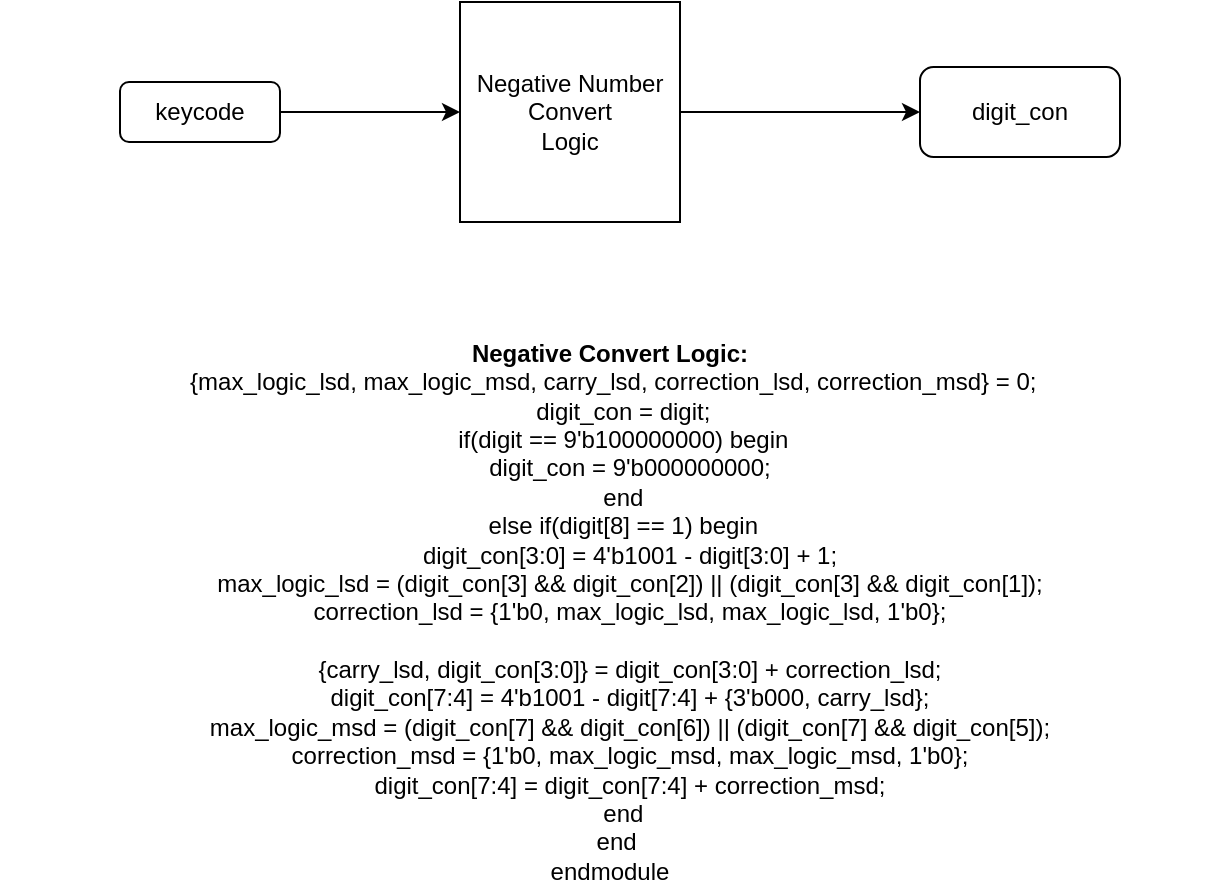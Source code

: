 <mxfile version="21.5.2" type="device">
  <diagram name="Page-1" id="CIpwB-ReqaZDZc7wj30R">
    <mxGraphModel dx="794" dy="461" grid="1" gridSize="10" guides="1" tooltips="1" connect="1" arrows="1" fold="1" page="1" pageScale="1" pageWidth="850" pageHeight="1100" math="0" shadow="0">
      <root>
        <mxCell id="0" />
        <mxCell id="1" parent="0" />
        <mxCell id="xozkaZhmaf2lUuItLCeN-3" style="edgeStyle=orthogonalEdgeStyle;rounded=0;orthogonalLoop=1;jettySize=auto;html=1;exitX=1;exitY=0.5;exitDx=0;exitDy=0;entryX=0;entryY=0.5;entryDx=0;entryDy=0;" parent="1" source="xozkaZhmaf2lUuItLCeN-1" target="xozkaZhmaf2lUuItLCeN-2" edge="1">
          <mxGeometry relative="1" as="geometry" />
        </mxCell>
        <mxCell id="xozkaZhmaf2lUuItLCeN-1" value="keycode" style="rounded=1;whiteSpace=wrap;html=1;" parent="1" vertex="1">
          <mxGeometry x="100" y="200" width="80" height="30" as="geometry" />
        </mxCell>
        <mxCell id="xozkaZhmaf2lUuItLCeN-4" style="edgeStyle=orthogonalEdgeStyle;rounded=0;orthogonalLoop=1;jettySize=auto;html=1;exitX=1;exitY=0.5;exitDx=0;exitDy=0;" parent="1" source="xozkaZhmaf2lUuItLCeN-2" edge="1">
          <mxGeometry relative="1" as="geometry">
            <mxPoint x="500" y="215" as="targetPoint" />
          </mxGeometry>
        </mxCell>
        <mxCell id="xozkaZhmaf2lUuItLCeN-2" value="Negative Number&lt;br&gt;Convert&lt;br&gt;Logic" style="whiteSpace=wrap;html=1;aspect=fixed;" parent="1" vertex="1">
          <mxGeometry x="270" y="160" width="110" height="110" as="geometry" />
        </mxCell>
        <mxCell id="xozkaZhmaf2lUuItLCeN-5" value="digit_con" style="rounded=1;whiteSpace=wrap;html=1;" parent="1" vertex="1">
          <mxGeometry x="500" y="192.5" width="100" height="45" as="geometry" />
        </mxCell>
        <mxCell id="xozkaZhmaf2lUuItLCeN-6" value="&lt;b&gt;Negative Convert Logic:&lt;/b&gt;&lt;br&gt;&amp;nbsp;{max_logic_lsd, max_logic_msd, carry_lsd, correction_lsd, correction_msd} = 0;&lt;br&gt;&amp;nbsp;&amp;nbsp;&amp;nbsp; digit_con = digit;&lt;br&gt;&amp;nbsp;&amp;nbsp;&amp;nbsp; if(digit == 9&#39;b100000000) begin&lt;br&gt;&amp;nbsp;&amp;nbsp;&amp;nbsp;&amp;nbsp;&amp;nbsp; digit_con = 9&#39;b000000000;&lt;br&gt;&amp;nbsp;&amp;nbsp;&amp;nbsp; end&lt;br&gt;&amp;nbsp;&amp;nbsp;&amp;nbsp; else if(digit[8] == 1) begin&lt;br&gt;&amp;nbsp;&amp;nbsp;&amp;nbsp;&amp;nbsp;&amp;nbsp; digit_con[3:0] = 4&#39;b1001 - digit[3:0] + 1;&lt;br&gt;&amp;nbsp;&amp;nbsp;&amp;nbsp;&amp;nbsp;&amp;nbsp; max_logic_lsd = (digit_con[3] &amp;amp;&amp;amp; digit_con[2]) || (digit_con[3] &amp;amp;&amp;amp; digit_con[1]);&lt;br&gt;&amp;nbsp;&amp;nbsp;&amp;nbsp;&amp;nbsp;&amp;nbsp; correction_lsd = {1&#39;b0, max_logic_lsd, max_logic_lsd, 1&#39;b0};&lt;br&gt;&lt;br&gt;&amp;nbsp;&amp;nbsp;&amp;nbsp;&amp;nbsp;&amp;nbsp; {carry_lsd, digit_con[3:0]} = digit_con[3:0] + correction_lsd;&lt;br&gt;&amp;nbsp;&amp;nbsp;&amp;nbsp;&amp;nbsp;&amp;nbsp; digit_con[7:4] = 4&#39;b1001 - digit[7:4] + {3&#39;b000, carry_lsd};&lt;br&gt;&amp;nbsp;&amp;nbsp;&amp;nbsp;&amp;nbsp;&amp;nbsp; max_logic_msd = (digit_con[7] &amp;amp;&amp;amp; digit_con[6]) || (digit_con[7] &amp;amp;&amp;amp; digit_con[5]);&lt;br&gt;&amp;nbsp;&amp;nbsp;&amp;nbsp;&amp;nbsp;&amp;nbsp; correction_msd = {1&#39;b0, max_logic_msd, max_logic_msd, 1&#39;b0};&lt;br&gt;&amp;nbsp;&amp;nbsp;&amp;nbsp;&amp;nbsp;&amp;nbsp; digit_con[7:4] = digit_con[7:4] + correction_msd;&lt;br&gt;&amp;nbsp;&amp;nbsp;&amp;nbsp; end&lt;br&gt;&amp;nbsp; end&lt;br&gt;endmodule" style="text;strokeColor=none;align=center;fillColor=none;html=1;verticalAlign=middle;whiteSpace=wrap;rounded=0;" parent="1" vertex="1">
          <mxGeometry x="40" y="450" width="610" height="30" as="geometry" />
        </mxCell>
      </root>
    </mxGraphModel>
  </diagram>
</mxfile>
